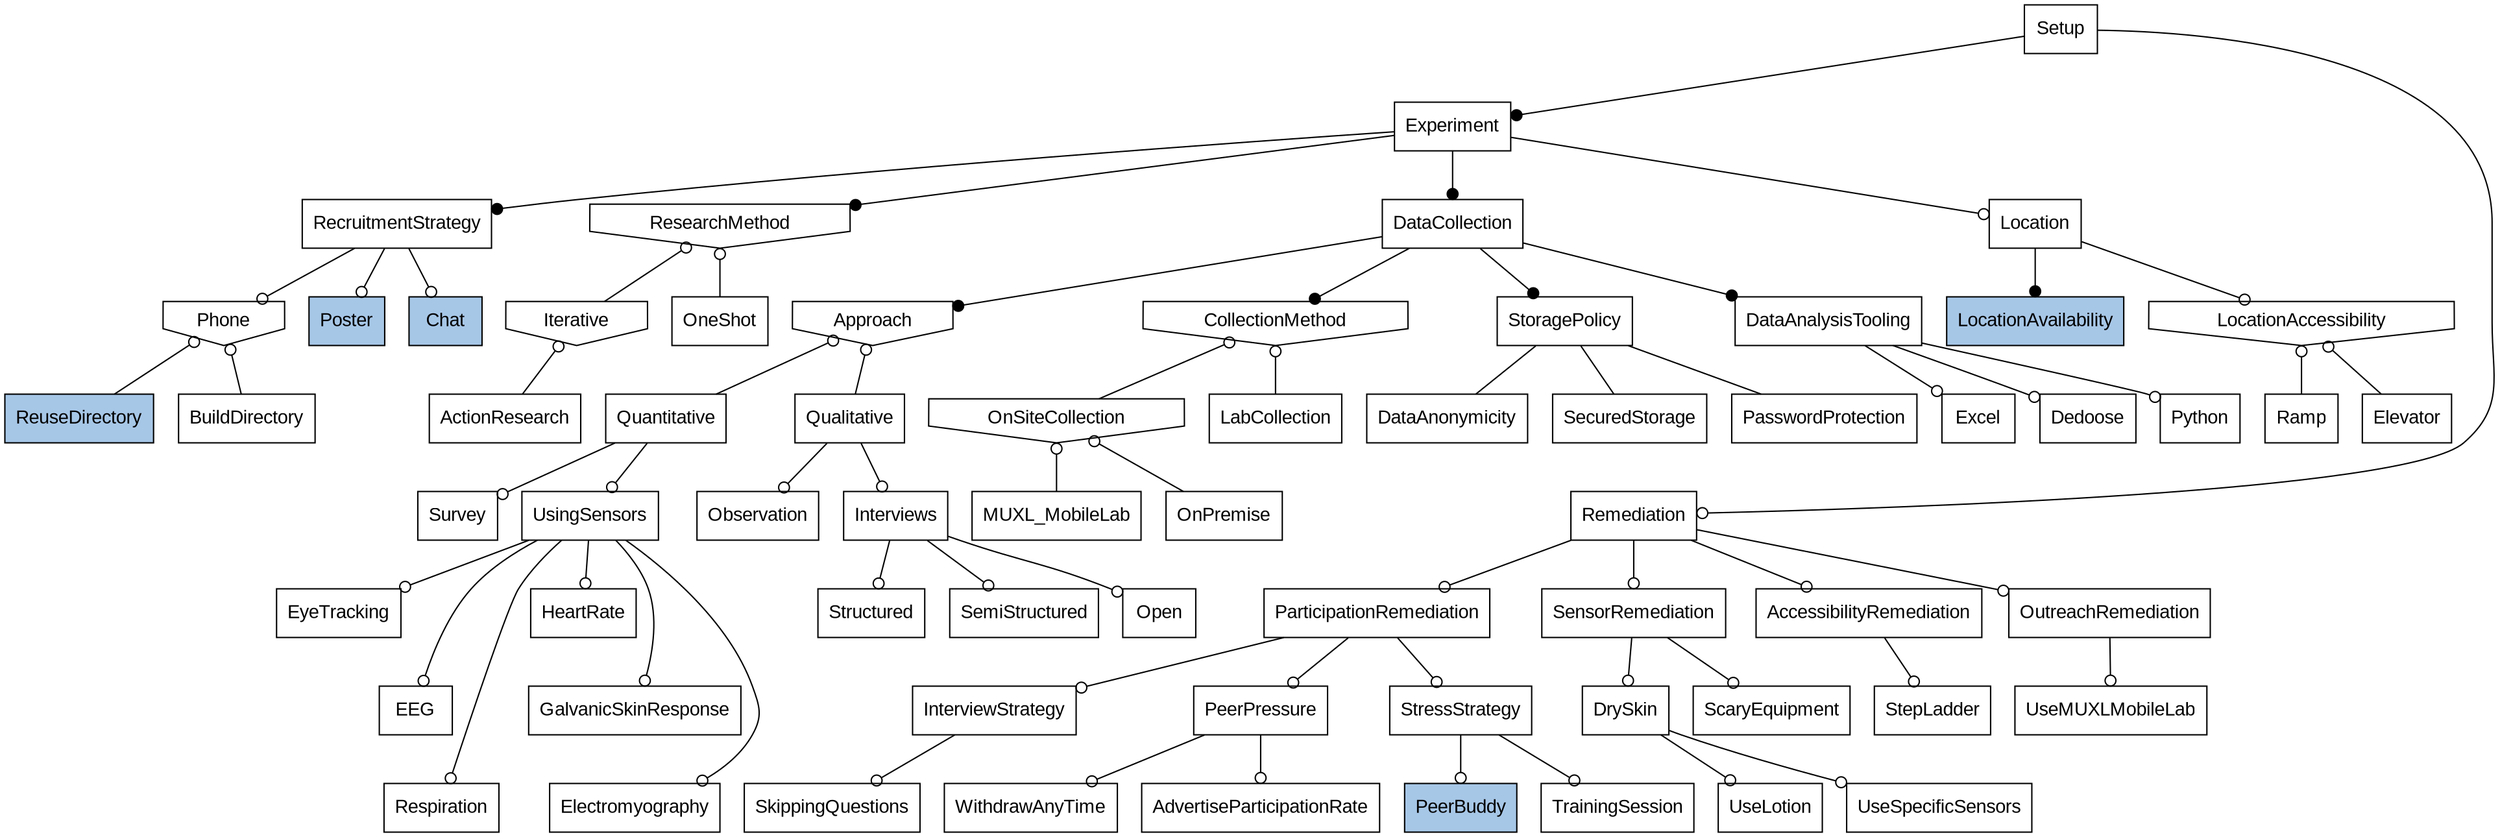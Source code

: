 digraph FeatureModel {
rankdir="TB"
newrank=true
bgcolor="white"
pad=0.05
margin=0
edge [color=black]
node [style=filled fontcolor="black" fontname="Arial Unicode MS, Arial"];

ReuseDirectory [fillcolor="#A7C7E7" tooltip="Cardinality: None" shape="box"]
Phone -> ReuseDirectory [arrowhead="none", arrowtail="odot", dir="both"]
BuildDirectory [fillcolor="white" tooltip="Cardinality: None" shape="box"]
Phone -> BuildDirectory [arrowhead="none", arrowtail="odot", dir="both"]
Phone [fillcolor="white" tooltip="Cardinality: None" shape="invhouse"]
RecruitmentStrategy -> Phone [arrowhead="odot", arrowtail="none", dir="both"]
Poster [fillcolor="#A7C7E7" tooltip="Cardinality: None" shape="box"]
RecruitmentStrategy -> Poster [arrowhead="odot", arrowtail="none", dir="both"]
Display [label="Chat", fillcolor="#A7C7E7" tooltip="Cardinality: None" shape="box"]
RecruitmentStrategy -> Display [arrowhead="odot", arrowtail="none", dir="both"]
RecruitmentStrategy [fillcolor="white" tooltip="Cardinality: None" shape="box"]
Experiment -> RecruitmentStrategy [arrowhead="dot", arrowtail="none", dir="both"]
ActionResearch [fillcolor="white" tooltip="Cardinality: None" shape="box"]
Iterative -> ActionResearch [arrowhead="none", arrowtail="odot", dir="both"]
Iterative [fillcolor="white" tooltip="Cardinality: None" shape="invhouse"]
ResearchMethod -> Iterative [arrowhead="none", arrowtail="odot", dir="both"]
OneShot [fillcolor="white" tooltip="Cardinality: None" shape="box"]
ResearchMethod -> OneShot [arrowhead="none", arrowtail="odot", dir="both"]
ResearchMethod [fillcolor="white" tooltip="Cardinality: None" shape="invhouse"]
Experiment -> ResearchMethod [arrowhead="dot", arrowtail="none", dir="both"]
Survey [fillcolor="white" tooltip="Cardinality: None" shape="box"]
Quantitative -> Survey [arrowhead="odot", arrowtail="none", dir="both"]
EyeTracking [fillcolor="white" tooltip="Cardinality: None" shape="box"]
UsingSensors -> EyeTracking [arrowhead="odot", arrowtail="none", dir="both"]
EEG [fillcolor="white" tooltip="Cardinality: None" shape="box"]
UsingSensors -> EEG [arrowhead="odot", arrowtail="none", dir="both"]
Respiration [fillcolor="white" tooltip="Cardinality: None" shape="box"]
UsingSensors -> Respiration [arrowhead="odot", arrowtail="none", dir="both"]
HeartRate [fillcolor="white" tooltip="Cardinality: None" shape="box"]
UsingSensors -> HeartRate [arrowhead="odot", arrowtail="none", dir="both"]
GalvanicSkinResponse [fillcolor="white" tooltip="Cardinality: None" shape="box"]
UsingSensors -> GalvanicSkinResponse [arrowhead="odot", arrowtail="none", dir="both"]
Electromyography [fillcolor="white" tooltip="Cardinality: None" shape="box"]
UsingSensors -> Electromyography [arrowhead="odot", arrowtail="none", dir="both"]
UsingSensors [fillcolor="white" tooltip="Cardinality: None" shape="box"]
Quantitative -> UsingSensors [arrowhead="odot", arrowtail="none", dir="both"]
Quantitative [fillcolor="white" tooltip="Cardinality: None" shape="box"]
Approach -> Quantitative [arrowhead="none", arrowtail="odot", dir="both"]
Observation [fillcolor="white" tooltip="Cardinality: None" shape="box"]
Qualitative -> Observation [arrowhead="odot", arrowtail="none", dir="both"]
Structured [fillcolor="white" tooltip="Cardinality: None" shape="box"]
Interviews -> Structured [arrowhead="odot", arrowtail="none", dir="both"]
SemiStructured [fillcolor="white" tooltip="Cardinality: None" shape="box"]
Interviews -> SemiStructured [arrowhead="odot", arrowtail="none", dir="both"]
Open [fillcolor="white" tooltip="Cardinality: None" shape="box"]
Interviews -> Open [arrowhead="odot", arrowtail="none", dir="both"]
Interviews [fillcolor="white" tooltip="Cardinality: None" shape="box"]
Qualitative -> Interviews [arrowhead="odot", arrowtail="none", dir="both"]
Qualitative [fillcolor="white" tooltip="Cardinality: None" shape="box"]
Approach -> Qualitative [arrowhead="none", arrowtail="odot", dir="both"]
Approach [fillcolor="white" tooltip="Cardinality: None" shape="invhouse"]
DataCollection -> Approach [arrowhead="dot", arrowtail="none", dir="both"]
MUXL_MobileLab [fillcolor="white" tooltip="Cardinality: None" shape="box"]
OnSiteCollection -> MUXL_MobileLab [arrowhead="none", arrowtail="odot", dir="both"]
OnPremise [fillcolor="white" tooltip="Cardinality: None" shape="box"]
OnSiteCollection -> OnPremise [arrowhead="none", arrowtail="odot", dir="both"]
OnSiteCollection [fillcolor="white" tooltip="Cardinality: None" shape="invhouse"]
CollectionMethod -> OnSiteCollection [arrowhead="none", arrowtail="odot", dir="both"]
LabCollection [fillcolor="white" tooltip="Cardinality: None" shape="box"]
CollectionMethod -> LabCollection [arrowhead="none", arrowtail="odot", dir="both"]
CollectionMethod [fillcolor="white" tooltip="Cardinality: None" shape="invhouse"]
DataCollection -> CollectionMethod [arrowhead="dot", arrowtail="none", dir="both"]
DataAnonymicity [fillcolor="white" tooltip="Cardinality: None" shape="box"]
StoragePolicy -> DataAnonymicity [arrowhead="none", arrowtail="none", dir="both"]
SecuredStorage [fillcolor="white" tooltip="Cardinality: None" shape="box"]
StoragePolicy -> SecuredStorage [arrowhead="none", arrowtail="none", dir="both"]
PasswordProtection [fillcolor="white" tooltip="Cardinality: None" shape="box"]
StoragePolicy -> PasswordProtection [arrowhead="none", arrowtail="none", dir="both"]
StoragePolicy [fillcolor="white" tooltip="Cardinality: None" shape="box"]
DataCollection -> StoragePolicy [arrowhead="dot", arrowtail="none", dir="both"]
Excel [fillcolor="white" tooltip="Cardinality: None" shape="box"]
DataAnalysisTooling -> Excel [arrowhead="odot", arrowtail="none", dir="both"]
Dedoose [fillcolor="white" tooltip="Cardinality: None" shape="box"]
DataAnalysisTooling -> Dedoose [arrowhead="odot", arrowtail="none", dir="both"]
Python [fillcolor="white" tooltip="Cardinality: None" shape="box"]
DataAnalysisTooling -> Python [arrowhead="odot", arrowtail="none", dir="both"]
DataAnalysisTooling [fillcolor="white" tooltip="Cardinality: None" shape="box"]
DataCollection -> DataAnalysisTooling [arrowhead="dot", arrowtail="none", dir="both"]
DataCollection [fillcolor="white" tooltip="Cardinality: None" shape="box"]
Experiment -> DataCollection [arrowhead="dot", arrowtail="none", dir="both"]
LocationAvailability [fillcolor="#A7C7E7" tooltip="Cardinality: None" shape="box"]
Location -> LocationAvailability [arrowhead="dot", arrowtail="none", dir="both"]
Ramp [fillcolor="white" tooltip="Cardinality: None" shape="box"]
LocationAccessibility -> Ramp [arrowhead="none", arrowtail="odot", dir="both"]
Elevator [fillcolor="white" tooltip="Cardinality: None" shape="box"]
LocationAccessibility -> Elevator [arrowhead="none", arrowtail="odot", dir="both"]
LocationAccessibility [fillcolor="white" tooltip="Cardinality: None" shape="invhouse"]
Location -> LocationAccessibility [arrowhead="odot", arrowtail="none", dir="both"]
Location [fillcolor="white" tooltip="Cardinality: None" shape="box"]
Experiment -> Location [arrowhead="odot", arrowtail="none", dir="both"]
Experiment [fillcolor="white" tooltip="Cardinality: None" shape="box"]
Setup -> Experiment [arrowhead="dot", arrowtail="none", dir="both"]
SkippingQuestions [fillcolor="white" tooltip="Cardinality: None" shape="box"]
InterviewStrategy -> SkippingQuestions [arrowhead="odot", arrowtail="none", dir="both"]
InterviewStrategy [fillcolor="white" tooltip="Cardinality: None" shape="box"]
ParticipationRemediation -> InterviewStrategy [arrowhead="odot", arrowtail="none", dir="both"]
WithdrawAnyTime [fillcolor="white" tooltip="Cardinality: None" shape="box"]
PeerPressure -> WithdrawAnyTime [arrowhead="odot", arrowtail="none", dir="both"]
AdvertiseParticipationRate [fillcolor="white" tooltip="Cardinality: None" shape="box"]
PeerPressure -> AdvertiseParticipationRate [arrowhead="odot", arrowtail="none", dir="both"]
PeerPressure [fillcolor="white" tooltip="Cardinality: None" shape="box"]
ParticipationRemediation -> PeerPressure [arrowhead="odot", arrowtail="none", dir="both"]
PeerBuddy [fillcolor="#A7C7E7" tooltip="Cardinality: None" shape="box"]
StressStrategy -> PeerBuddy [arrowhead="odot", arrowtail="none", dir="both"]
TrainingSession [fillcolor="white" tooltip="Cardinality: None" shape="box"]
StressStrategy -> TrainingSession [arrowhead="odot", arrowtail="none", dir="both"]
StressStrategy [fillcolor="white" tooltip="Cardinality: None" shape="box"]
ParticipationRemediation -> StressStrategy [arrowhead="odot", arrowtail="none", dir="both"]
ParticipationRemediation [fillcolor="white" tooltip="Cardinality: None" shape="box"]
Remediation -> ParticipationRemediation [arrowhead="odot", arrowtail="none", dir="both"]
UseLotion [fillcolor="white" tooltip="Cardinality: None" shape="box"]
DrySkin -> UseLotion [arrowhead="odot", arrowtail="none", dir="both"]
UseSpecificSensors [fillcolor="white" tooltip="Cardinality: None" shape="box"]
DrySkin -> UseSpecificSensors [arrowhead="odot", arrowtail="none", dir="both"]
DrySkin [fillcolor="white" tooltip="Cardinality: None" shape="box"]
SensorRemediation -> DrySkin [arrowhead="odot", arrowtail="none", dir="both"]
ScaryEquipment [fillcolor="white" tooltip="Cardinality: None" shape="box"]
SensorRemediation -> ScaryEquipment [arrowhead="odot", arrowtail="none", dir="both"]
SensorRemediation [fillcolor="white" tooltip="Cardinality: None" shape="box"]
Remediation -> SensorRemediation [arrowhead="odot", arrowtail="none", dir="both"]
StepLadder [fillcolor="white" tooltip="Cardinality: None" shape="box"]
AccessibilityRemediation -> StepLadder [arrowhead="odot", arrowtail="none", dir="both"]
AccessibilityRemediation [fillcolor="white" tooltip="Cardinality: None" shape="box"]
Remediation -> AccessibilityRemediation [arrowhead="odot", arrowtail="none", dir="both"]
UseMUXLMobileLab [fillcolor="white" tooltip="Cardinality: None" shape="box"]
OutreachRemediation -> UseMUXLMobileLab [arrowhead="odot", arrowtail="none", dir="both"]
OutreachRemediation [fillcolor="white" tooltip="Cardinality: None" shape="box"]
Remediation -> OutreachRemediation [arrowhead="odot", arrowtail="none", dir="both"]
Remediation [fillcolor="white" tooltip="Cardinality: None" shape="box"]
Setup -> Remediation [arrowhead="odot", arrowtail="none", dir="both"]
Setup [fillcolor="white" tooltip="Cardinality: None" shape="box"]


EyeTracking -> EEG [style=invis]
EEG -> Respiration [style=invis]
HeartRate -> GalvanicSkinResponse [style=invis]
GalvanicSkinResponse -> Electromyography [style=invis]

SecuredStorage -> Remediation [style=invis]
SecuredStorage -> Remediation [style=invis]
}
